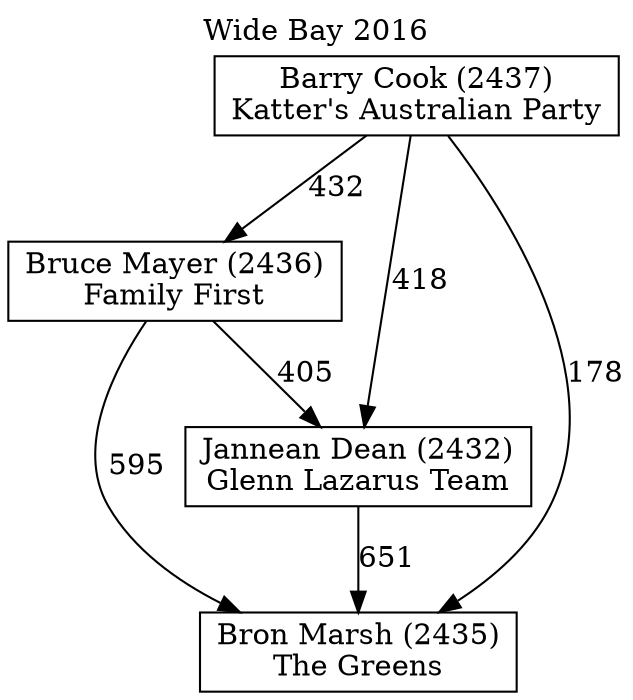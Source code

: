 // House preference flow
digraph "Bron Marsh (2435)_Wide Bay_2016" {
	graph [label="Wide Bay 2016" labelloc=t mclimit=10]
	node [shape=box]
	"Bruce Mayer (2436)" [label="Bruce Mayer (2436)
Family First"]
	"Jannean Dean (2432)" [label="Jannean Dean (2432)
Glenn Lazarus Team"]
	"Bron Marsh (2435)" [label="Bron Marsh (2435)
The Greens"]
	"Barry Cook (2437)" [label="Barry Cook (2437)
Katter's Australian Party"]
	"Barry Cook (2437)" -> "Jannean Dean (2432)" [label=418]
	"Bruce Mayer (2436)" -> "Bron Marsh (2435)" [label=595]
	"Barry Cook (2437)" -> "Bron Marsh (2435)" [label=178]
	"Barry Cook (2437)" -> "Bruce Mayer (2436)" [label=432]
	"Jannean Dean (2432)" -> "Bron Marsh (2435)" [label=651]
	"Bruce Mayer (2436)" -> "Jannean Dean (2432)" [label=405]
}
